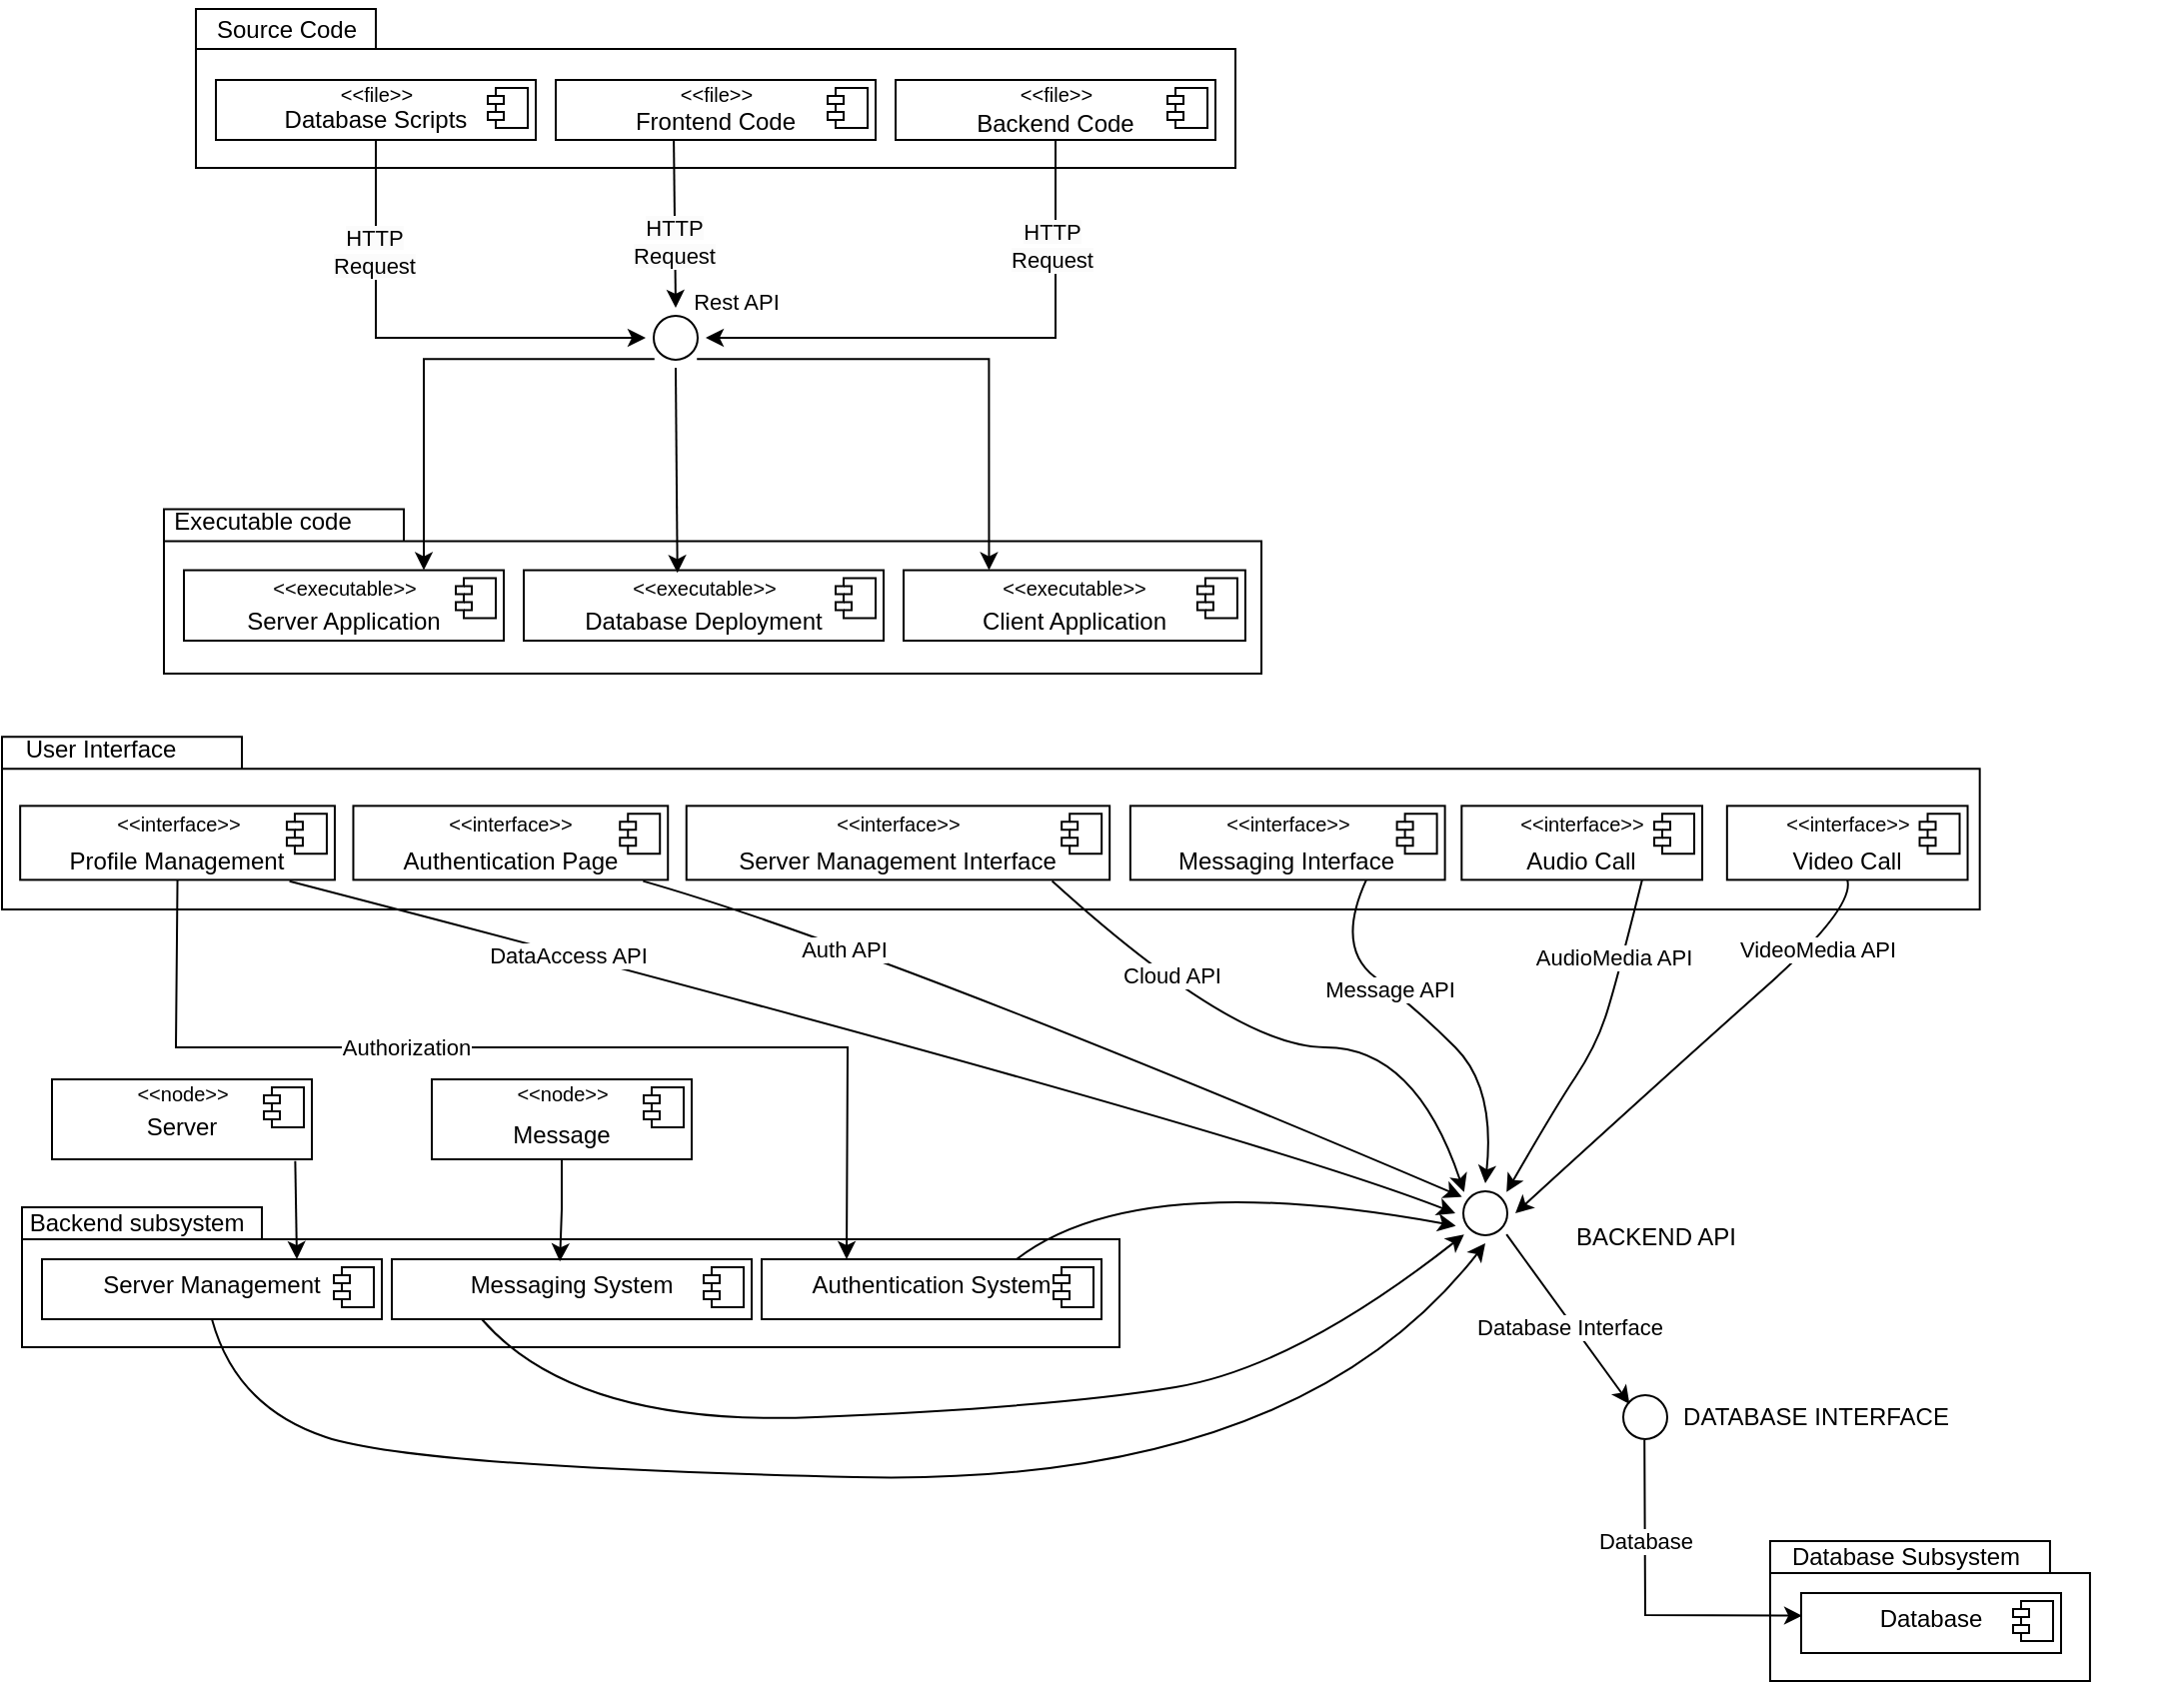 <mxfile version="24.2.3" type="github">
  <diagram name="Page-1" id="b5b7bab2-c9e2-2cf4-8b2a-24fd1a2a6d21">
    <mxGraphModel dx="1702" dy="435" grid="1" gridSize="10" guides="1" tooltips="1" connect="1" arrows="1" fold="1" page="1" pageScale="1" pageWidth="827" pageHeight="1169" background="none" math="0" shadow="0">
      <root>
        <mxCell id="0" />
        <mxCell id="1" parent="0" />
        <mxCell id="E3f_pJLwGpMYrvsGHU3P-51" value="" style="group" parent="1" vertex="1" connectable="0">
          <mxGeometry x="-519" y="340" width="570" height="87" as="geometry" />
        </mxCell>
        <mxCell id="E3f_pJLwGpMYrvsGHU3P-52" value="" style="group" parent="E3f_pJLwGpMYrvsGHU3P-51" vertex="1" connectable="0">
          <mxGeometry width="570" height="87" as="geometry" />
        </mxCell>
        <mxCell id="E3f_pJLwGpMYrvsGHU3P-53" value="" style="shape=folder;fontStyle=1;spacingTop=10;tabWidth=120;tabHeight=16;tabPosition=left;html=1;whiteSpace=wrap;" parent="E3f_pJLwGpMYrvsGHU3P-52" vertex="1">
          <mxGeometry y="4.703" width="549" height="82.297" as="geometry" />
        </mxCell>
        <mxCell id="E3f_pJLwGpMYrvsGHU3P-54" value="Executable code" style="text;html=1;align=center;verticalAlign=middle;resizable=0;points=[];autosize=1;strokeColor=none;fillColor=none;" parent="E3f_pJLwGpMYrvsGHU3P-52" vertex="1">
          <mxGeometry x="-6.41" y="-3.527" width="110" height="30" as="geometry" />
        </mxCell>
        <mxCell id="E3f_pJLwGpMYrvsGHU3P-55" value="&lt;p style=&quot;margin: 6px 0px 0px; text-align: center; line-height: 80%;&quot;&gt;&lt;span style=&quot;background-color: initial;&quot;&gt;&lt;br&gt;&lt;/span&gt;&lt;/p&gt;&lt;p style=&quot;margin: 6px 0px 0px; text-align: center; line-height: 80%;&quot;&gt;&lt;span style=&quot;background-color: initial;&quot;&gt;Client Application&lt;/span&gt;&lt;br&gt;&lt;/p&gt;" style="align=left;overflow=fill;html=1;dropTarget=0;whiteSpace=wrap;" parent="E3f_pJLwGpMYrvsGHU3P-52" vertex="1">
          <mxGeometry x="370.003" y="35.27" width="170.947" height="35.27" as="geometry" />
        </mxCell>
        <mxCell id="E3f_pJLwGpMYrvsGHU3P-56" value="" style="shape=component;jettyWidth=8;jettyHeight=4;" parent="E3f_pJLwGpMYrvsGHU3P-55" vertex="1">
          <mxGeometry x="1" width="20" height="20" relative="1" as="geometry">
            <mxPoint x="-24" y="4" as="offset" />
          </mxGeometry>
        </mxCell>
        <mxCell id="HuQ2fujqKxr2wXVlqi7t-19" value="&lt;font style=&quot;font-size: 10px;&quot;&gt;&amp;lt;&amp;lt;executable&amp;gt;&amp;gt;&lt;/font&gt;" style="text;html=1;align=center;verticalAlign=middle;resizable=0;points=[];autosize=1;strokeColor=none;fillColor=none;" vertex="1" parent="E3f_pJLwGpMYrvsGHU3P-52">
          <mxGeometry x="405.48" y="28.5" width="100" height="30" as="geometry" />
        </mxCell>
        <mxCell id="E3f_pJLwGpMYrvsGHU3P-57" value="&lt;p style=&quot;margin: 6px 0px 0px; text-align: center; line-height: 80%;&quot;&gt;&lt;span style=&quot;background-color: initial;&quot;&gt;&lt;br&gt;&lt;/span&gt;&lt;/p&gt;&lt;p style=&quot;margin: 6px 0px 0px; text-align: center; line-height: 80%;&quot;&gt;&lt;span style=&quot;background-color: initial;&quot;&gt;Server Application&lt;/span&gt;&lt;br&gt;&lt;/p&gt;" style="align=left;overflow=fill;html=1;dropTarget=0;whiteSpace=wrap;" parent="E3f_pJLwGpMYrvsGHU3P-51" vertex="1">
          <mxGeometry x="10" y="35.27" width="160" height="35.27" as="geometry" />
        </mxCell>
        <mxCell id="E3f_pJLwGpMYrvsGHU3P-58" value="" style="shape=component;jettyWidth=8;jettyHeight=4;" parent="E3f_pJLwGpMYrvsGHU3P-57" vertex="1">
          <mxGeometry x="1" width="20" height="20" relative="1" as="geometry">
            <mxPoint x="-24" y="4" as="offset" />
          </mxGeometry>
        </mxCell>
        <mxCell id="E3f_pJLwGpMYrvsGHU3P-59" value="&lt;p style=&quot;margin: 6px 0px 0px; text-align: center; line-height: 80%;&quot;&gt;&lt;span style=&quot;background-color: initial;&quot;&gt;&lt;br&gt;&lt;/span&gt;&lt;/p&gt;&lt;p style=&quot;margin: 6px 0px 0px; text-align: center; line-height: 80%;&quot;&gt;&lt;span style=&quot;background-color: initial;&quot;&gt;Database Deployment&lt;/span&gt;&lt;br&gt;&lt;/p&gt;" style="align=left;overflow=fill;html=1;dropTarget=0;whiteSpace=wrap;" parent="E3f_pJLwGpMYrvsGHU3P-51" vertex="1">
          <mxGeometry x="180" y="35.27" width="180" height="35.27" as="geometry" />
        </mxCell>
        <mxCell id="E3f_pJLwGpMYrvsGHU3P-60" value="" style="shape=component;jettyWidth=8;jettyHeight=4;" parent="E3f_pJLwGpMYrvsGHU3P-59" vertex="1">
          <mxGeometry x="1" width="20" height="20" relative="1" as="geometry">
            <mxPoint x="-24" y="4" as="offset" />
          </mxGeometry>
        </mxCell>
        <mxCell id="HuQ2fujqKxr2wXVlqi7t-14" value="&lt;font style=&quot;font-size: 10px;&quot;&gt;&amp;lt;&amp;lt;executable&amp;gt;&amp;gt;&lt;/font&gt;" style="text;html=1;align=center;verticalAlign=middle;resizable=0;points=[];autosize=1;strokeColor=none;fillColor=none;" vertex="1" parent="E3f_pJLwGpMYrvsGHU3P-51">
          <mxGeometry x="40.0" y="28.5" width="100" height="30" as="geometry" />
        </mxCell>
        <mxCell id="HuQ2fujqKxr2wXVlqi7t-18" value="&lt;font style=&quot;font-size: 10px;&quot;&gt;&amp;lt;&amp;lt;executable&amp;gt;&amp;gt;&lt;/font&gt;" style="text;html=1;align=center;verticalAlign=middle;resizable=0;points=[];autosize=1;strokeColor=none;fillColor=none;" vertex="1" parent="E3f_pJLwGpMYrvsGHU3P-51">
          <mxGeometry x="220.0" y="28.5" width="100" height="30" as="geometry" />
        </mxCell>
        <mxCell id="E3f_pJLwGpMYrvsGHU3P-64" value="" style="group" parent="1" vertex="1" connectable="0">
          <mxGeometry x="-600" y="460" width="1090" height="85" as="geometry" />
        </mxCell>
        <mxCell id="E3f_pJLwGpMYrvsGHU3P-120" value="" style="group" parent="E3f_pJLwGpMYrvsGHU3P-64" vertex="1" connectable="0">
          <mxGeometry x="-0.66" y="-10" width="1050.5" height="95" as="geometry" />
        </mxCell>
        <mxCell id="E3f_pJLwGpMYrvsGHU3P-65" value="" style="shape=folder;fontStyle=1;spacingTop=10;tabWidth=120;tabHeight=16;tabPosition=left;html=1;whiteSpace=wrap;" parent="E3f_pJLwGpMYrvsGHU3P-120" vertex="1">
          <mxGeometry x="0.66" y="8.636" width="989.339" height="86.364" as="geometry" />
        </mxCell>
        <mxCell id="E3f_pJLwGpMYrvsGHU3P-66" value="User Interface" style="text;html=1;align=center;verticalAlign=middle;resizable=0;points=[];autosize=1;strokeColor=none;fillColor=none;" parent="E3f_pJLwGpMYrvsGHU3P-120" vertex="1">
          <mxGeometry width="100" height="30" as="geometry" />
        </mxCell>
        <mxCell id="E3f_pJLwGpMYrvsGHU3P-103" value="&lt;p style=&quot;margin: 6px 0px 0px; text-align: center; line-height: 90%;&quot;&gt;&lt;span style=&quot;background-color: initial;&quot;&gt;&lt;br&gt;&lt;/span&gt;&lt;/p&gt;&lt;p style=&quot;margin: 6px 0px 0px; text-align: center; line-height: 90%;&quot;&gt;&lt;span style=&quot;background-color: initial;&quot;&gt;Video Call&lt;/span&gt;&lt;br&gt;&lt;/p&gt;" style="align=left;overflow=fill;html=1;dropTarget=0;whiteSpace=wrap;" parent="E3f_pJLwGpMYrvsGHU3P-120" vertex="1">
          <mxGeometry x="863.573" y="43.182" width="120.354" height="37.013" as="geometry" />
        </mxCell>
        <mxCell id="E3f_pJLwGpMYrvsGHU3P-104" value="" style="shape=component;jettyWidth=8;jettyHeight=4;" parent="E3f_pJLwGpMYrvsGHU3P-103" vertex="1">
          <mxGeometry x="1" width="20" height="20" relative="1" as="geometry">
            <mxPoint x="-24" y="4" as="offset" />
          </mxGeometry>
        </mxCell>
        <mxCell id="E3f_pJLwGpMYrvsGHU3P-105" value="&lt;p style=&quot;margin: 6px 0px 0px; text-align: center; line-height: 90%;&quot;&gt;&lt;span style=&quot;background-color: initial;&quot;&gt;&lt;br&gt;&lt;/span&gt;&lt;/p&gt;&lt;p style=&quot;margin: 6px 0px 0px; text-align: center; line-height: 90%;&quot;&gt;&lt;span style=&quot;background-color: initial;&quot;&gt;Audio Call&lt;/span&gt;&lt;br&gt;&lt;/p&gt;" style="align=left;overflow=fill;html=1;dropTarget=0;whiteSpace=wrap;" parent="E3f_pJLwGpMYrvsGHU3P-120" vertex="1">
          <mxGeometry x="730.818" y="43.182" width="120.354" height="37.013" as="geometry" />
        </mxCell>
        <mxCell id="E3f_pJLwGpMYrvsGHU3P-106" value="" style="shape=component;jettyWidth=8;jettyHeight=4;" parent="E3f_pJLwGpMYrvsGHU3P-105" vertex="1">
          <mxGeometry x="1" width="20" height="20" relative="1" as="geometry">
            <mxPoint x="-24" y="4" as="offset" />
          </mxGeometry>
        </mxCell>
        <mxCell id="E3f_pJLwGpMYrvsGHU3P-107" value="&lt;p style=&quot;margin: 6px 0px 0px; text-align: center; line-height: 90%;&quot;&gt;&lt;span style=&quot;background-color: initial;&quot;&gt;&lt;br&gt;&lt;/span&gt;&lt;/p&gt;&lt;p style=&quot;margin: 6px 0px 0px; text-align: center; line-height: 90%;&quot;&gt;&lt;span style=&quot;background-color: initial;&quot;&gt;Profile Management&lt;/span&gt;&lt;br&gt;&lt;/p&gt;" style="align=left;overflow=fill;html=1;dropTarget=0;whiteSpace=wrap;" parent="E3f_pJLwGpMYrvsGHU3P-120" vertex="1">
          <mxGeometry x="9.744" y="43.182" width="157.386" height="37.013" as="geometry" />
        </mxCell>
        <mxCell id="E3f_pJLwGpMYrvsGHU3P-108" value="" style="shape=component;jettyWidth=8;jettyHeight=4;" parent="E3f_pJLwGpMYrvsGHU3P-107" vertex="1">
          <mxGeometry x="1" width="20" height="20" relative="1" as="geometry">
            <mxPoint x="-24" y="4" as="offset" />
          </mxGeometry>
        </mxCell>
        <mxCell id="E3f_pJLwGpMYrvsGHU3P-109" value="&lt;p style=&quot;margin: 6px 0px 0px; text-align: center; line-height: 90%;&quot;&gt;&lt;span style=&quot;background-color: initial;&quot;&gt;&lt;br&gt;&lt;/span&gt;&lt;/p&gt;&lt;p style=&quot;margin: 6px 0px 0px; text-align: center; line-height: 90%;&quot;&gt;&lt;span style=&quot;background-color: initial;&quot;&gt;Authentication Page&lt;/span&gt;&lt;br&gt;&lt;/p&gt;" style="align=left;overflow=fill;html=1;dropTarget=0;whiteSpace=wrap;" parent="E3f_pJLwGpMYrvsGHU3P-120" vertex="1">
          <mxGeometry x="176.388" y="43.182" width="157.386" height="37.013" as="geometry" />
        </mxCell>
        <mxCell id="E3f_pJLwGpMYrvsGHU3P-110" value="" style="shape=component;jettyWidth=8;jettyHeight=4;" parent="E3f_pJLwGpMYrvsGHU3P-109" vertex="1">
          <mxGeometry x="1" width="20" height="20" relative="1" as="geometry">
            <mxPoint x="-24" y="4" as="offset" />
          </mxGeometry>
        </mxCell>
        <mxCell id="E3f_pJLwGpMYrvsGHU3P-111" value="&lt;p style=&quot;margin: 6px 0px 0px; text-align: center; line-height: 90%;&quot;&gt;&lt;span style=&quot;background-color: initial;&quot;&gt;&lt;br&gt;&lt;/span&gt;&lt;/p&gt;&lt;p style=&quot;margin: 6px 0px 0px; text-align: center; line-height: 90%;&quot;&gt;&lt;span style=&quot;background-color: initial;&quot;&gt;Server Management Interface&lt;/span&gt;&lt;br&gt;&lt;/p&gt;" style="align=left;overflow=fill;html=1;dropTarget=0;whiteSpace=wrap;" parent="E3f_pJLwGpMYrvsGHU3P-120" vertex="1">
          <mxGeometry x="343.037" y="43.182" width="211.705" height="37.013" as="geometry" />
        </mxCell>
        <mxCell id="E3f_pJLwGpMYrvsGHU3P-112" value="" style="shape=component;jettyWidth=8;jettyHeight=4;" parent="E3f_pJLwGpMYrvsGHU3P-111" vertex="1">
          <mxGeometry x="1" width="20" height="20" relative="1" as="geometry">
            <mxPoint x="-24" y="4" as="offset" />
          </mxGeometry>
        </mxCell>
        <mxCell id="E3f_pJLwGpMYrvsGHU3P-113" value="&lt;p style=&quot;margin: 6px 0px 0px; text-align: center; line-height: 90%;&quot;&gt;&lt;span style=&quot;background-color: initial;&quot;&gt;&lt;br&gt;&lt;/span&gt;&lt;/p&gt;&lt;p style=&quot;margin: 6px 0px 0px; text-align: center; line-height: 90%;&quot;&gt;&lt;span style=&quot;background-color: initial;&quot;&gt;Messaging Interface&lt;/span&gt;&lt;br&gt;&lt;/p&gt;" style="align=left;overflow=fill;html=1;dropTarget=0;whiteSpace=wrap;" parent="E3f_pJLwGpMYrvsGHU3P-120" vertex="1">
          <mxGeometry x="565.085" y="43.182" width="157.386" height="37.013" as="geometry" />
        </mxCell>
        <mxCell id="E3f_pJLwGpMYrvsGHU3P-114" value="" style="shape=component;jettyWidth=8;jettyHeight=4;" parent="E3f_pJLwGpMYrvsGHU3P-113" vertex="1">
          <mxGeometry x="1" width="20" height="20" relative="1" as="geometry">
            <mxPoint x="-24" y="4" as="offset" />
          </mxGeometry>
        </mxCell>
        <mxCell id="HuQ2fujqKxr2wXVlqi7t-5" value="&lt;font style=&quot;font-size: 10px;&quot;&gt;&amp;lt;&amp;lt;interface&amp;gt;&amp;gt;&lt;/font&gt;" style="text;html=1;align=center;verticalAlign=middle;resizable=0;points=[];autosize=1;strokeColor=none;fillColor=none;" vertex="1" parent="E3f_pJLwGpMYrvsGHU3P-120">
          <mxGeometry x="43.438" y="36.819" width="90" height="30" as="geometry" />
        </mxCell>
        <mxCell id="HuQ2fujqKxr2wXVlqi7t-20" value="&lt;font style=&quot;font-size: 10px;&quot;&gt;&amp;lt;&amp;lt;interface&amp;gt;&amp;gt;&lt;/font&gt;" style="text;html=1;align=center;verticalAlign=middle;resizable=0;points=[];autosize=1;strokeColor=none;fillColor=none;" vertex="1" parent="E3f_pJLwGpMYrvsGHU3P-120">
          <mxGeometry x="210.078" y="36.819" width="90" height="30" as="geometry" />
        </mxCell>
        <mxCell id="HuQ2fujqKxr2wXVlqi7t-21" value="&lt;font style=&quot;font-size: 10px;&quot;&gt;&amp;lt;&amp;lt;interface&amp;gt;&amp;gt;&lt;/font&gt;" style="text;html=1;align=center;verticalAlign=middle;resizable=0;points=[];autosize=1;strokeColor=none;fillColor=none;" vertex="1" parent="E3f_pJLwGpMYrvsGHU3P-120">
          <mxGeometry x="403.888" y="36.819" width="90" height="30" as="geometry" />
        </mxCell>
        <mxCell id="HuQ2fujqKxr2wXVlqi7t-22" value="&lt;font style=&quot;font-size: 10px;&quot;&gt;&amp;lt;&amp;lt;interface&amp;gt;&amp;gt;&lt;/font&gt;" style="text;html=1;align=center;verticalAlign=middle;resizable=0;points=[];autosize=1;strokeColor=none;fillColor=none;" vertex="1" parent="E3f_pJLwGpMYrvsGHU3P-120">
          <mxGeometry x="598.778" y="36.819" width="90" height="30" as="geometry" />
        </mxCell>
        <mxCell id="HuQ2fujqKxr2wXVlqi7t-23" value="&lt;font style=&quot;font-size: 10px;&quot;&gt;&amp;lt;&amp;lt;interface&amp;gt;&amp;gt;&lt;/font&gt;" style="text;html=1;align=center;verticalAlign=middle;resizable=0;points=[];autosize=1;strokeColor=none;fillColor=none;" vertex="1" parent="E3f_pJLwGpMYrvsGHU3P-120">
          <mxGeometry x="745.998" y="36.819" width="90" height="30" as="geometry" />
        </mxCell>
        <mxCell id="HuQ2fujqKxr2wXVlqi7t-24" value="&lt;font style=&quot;font-size: 10px;&quot;&gt;&amp;lt;&amp;lt;interface&amp;gt;&amp;gt;&lt;/font&gt;" style="text;html=1;align=center;verticalAlign=middle;resizable=0;points=[];autosize=1;strokeColor=none;fillColor=none;" vertex="1" parent="E3f_pJLwGpMYrvsGHU3P-120">
          <mxGeometry x="878.748" y="36.819" width="90" height="30" as="geometry" />
        </mxCell>
        <mxCell id="E3f_pJLwGpMYrvsGHU3P-101" value="" style="edgeStyle=orthogonalEdgeStyle;rounded=0;orthogonalLoop=1;jettySize=auto;html=1;" parent="1" edge="1">
          <mxGeometry relative="1" as="geometry">
            <mxPoint x="1326.346" y="435" as="targetPoint" />
          </mxGeometry>
        </mxCell>
        <mxCell id="E3f_pJLwGpMYrvsGHU3P-116" value="" style="group" parent="1" vertex="1" connectable="0">
          <mxGeometry x="281.996" y="854" width="162.474" height="77" as="geometry" />
        </mxCell>
        <mxCell id="E3f_pJLwGpMYrvsGHU3P-17" value="" style="shape=folder;fontStyle=1;spacingTop=10;tabWidth=140;tabHeight=16;tabPosition=left;html=1;whiteSpace=wrap;" parent="E3f_pJLwGpMYrvsGHU3P-116" vertex="1">
          <mxGeometry x="2.474" y="7" width="160" height="70" as="geometry" />
        </mxCell>
        <mxCell id="E3f_pJLwGpMYrvsGHU3P-18" value="Database Subsystem" style="text;html=1;align=center;verticalAlign=middle;resizable=0;points=[];autosize=1;strokeColor=none;fillColor=none;" parent="E3f_pJLwGpMYrvsGHU3P-116" vertex="1">
          <mxGeometry width="140" height="30" as="geometry" />
        </mxCell>
        <mxCell id="E3f_pJLwGpMYrvsGHU3P-61" value="&lt;p style=&quot;margin:0px;margin-top:6px;text-align:center;&quot;&gt;&lt;span style=&quot;background-color: initial;&quot;&gt;Database&lt;/span&gt;&lt;br&gt;&lt;/p&gt;" style="align=left;overflow=fill;html=1;dropTarget=0;whiteSpace=wrap;" parent="E3f_pJLwGpMYrvsGHU3P-116" vertex="1">
          <mxGeometry x="18.004" y="33" width="130" height="30" as="geometry" />
        </mxCell>
        <mxCell id="E3f_pJLwGpMYrvsGHU3P-62" value="" style="shape=component;jettyWidth=8;jettyHeight=4;" parent="E3f_pJLwGpMYrvsGHU3P-61" vertex="1">
          <mxGeometry x="1" width="20" height="20" relative="1" as="geometry">
            <mxPoint x="-24" y="4" as="offset" />
          </mxGeometry>
        </mxCell>
        <mxCell id="E3f_pJLwGpMYrvsGHU3P-119" value="" style="group" parent="1" vertex="1" connectable="0">
          <mxGeometry x="-503" y="100" width="520" height="74" as="geometry" />
        </mxCell>
        <mxCell id="E3f_pJLwGpMYrvsGHU3P-15" value="" style="group" parent="E3f_pJLwGpMYrvsGHU3P-119" vertex="1" connectable="0">
          <mxGeometry y="-10" width="520" height="84" as="geometry" />
        </mxCell>
        <mxCell id="E3f_pJLwGpMYrvsGHU3P-3" value="" style="shape=folder;fontStyle=1;spacingTop=10;tabWidth=90;tabHeight=20;tabPosition=left;html=1;whiteSpace=wrap;" parent="E3f_pJLwGpMYrvsGHU3P-15" vertex="1">
          <mxGeometry y="4.541" width="520" height="79.459" as="geometry" />
        </mxCell>
        <mxCell id="E3f_pJLwGpMYrvsGHU3P-14" value="Source Code" style="text;html=1;align=center;verticalAlign=middle;resizable=0;points=[];autosize=1;strokeColor=none;fillColor=none;" parent="E3f_pJLwGpMYrvsGHU3P-15" vertex="1">
          <mxGeometry width="90" height="30" as="geometry" />
        </mxCell>
        <mxCell id="E3f_pJLwGpMYrvsGHU3P-4" value="&lt;p style=&quot;margin: 6px 0px 0px; text-align: center; line-height: 20%;&quot;&gt;&lt;span style=&quot;background-color: initial;&quot;&gt;&lt;br&gt;&lt;/span&gt;&lt;/p&gt;&lt;p style=&quot;margin: 6px 0px 0px; text-align: center; line-height: 100%;&quot;&gt;&lt;span style=&quot;background-color: initial;&quot;&gt;Database Scripts&lt;/span&gt;&lt;br&gt;&lt;/p&gt;" style="align=left;overflow=fill;html=1;dropTarget=0;whiteSpace=wrap;" parent="E3f_pJLwGpMYrvsGHU3P-119" vertex="1">
          <mxGeometry x="10" y="30" width="160" height="30" as="geometry" />
        </mxCell>
        <mxCell id="E3f_pJLwGpMYrvsGHU3P-5" value="" style="shape=component;jettyWidth=8;jettyHeight=4;" parent="E3f_pJLwGpMYrvsGHU3P-4" vertex="1">
          <mxGeometry x="1" width="20" height="20" relative="1" as="geometry">
            <mxPoint x="-24" y="4" as="offset" />
          </mxGeometry>
        </mxCell>
        <mxCell id="E3f_pJLwGpMYrvsGHU3P-10" value="&lt;p style=&quot;margin: 6px 0px 0px; text-align: center; line-height: 250%;&quot;&gt;&lt;span style=&quot;background-color: initial;&quot;&gt;Frontend Code&lt;/span&gt;&lt;br&gt;&lt;/p&gt;" style="align=left;overflow=fill;html=1;dropTarget=0;whiteSpace=wrap;" parent="E3f_pJLwGpMYrvsGHU3P-119" vertex="1">
          <mxGeometry x="180" y="30" width="160" height="30" as="geometry" />
        </mxCell>
        <mxCell id="E3f_pJLwGpMYrvsGHU3P-11" value="" style="shape=component;jettyWidth=8;jettyHeight=4;" parent="E3f_pJLwGpMYrvsGHU3P-10" vertex="1">
          <mxGeometry x="1" width="20" height="20" relative="1" as="geometry">
            <mxPoint x="-24" y="4" as="offset" />
          </mxGeometry>
        </mxCell>
        <mxCell id="E3f_pJLwGpMYrvsGHU3P-12" value="&lt;p style=&quot;margin: 6px 0px 0px; text-align: center; line-height: 60%;&quot;&gt;&lt;span style=&quot;background-color: initial;&quot;&gt;&lt;br&gt;&lt;/span&gt;&lt;/p&gt;&lt;p style=&quot;margin: 6px 0px 0px; text-align: center; line-height: 60%;&quot;&gt;&lt;span style=&quot;background-color: initial;&quot;&gt;Backend Code&lt;/span&gt;&lt;br&gt;&lt;/p&gt;" style="align=left;overflow=fill;html=1;dropTarget=0;whiteSpace=wrap;" parent="E3f_pJLwGpMYrvsGHU3P-119" vertex="1">
          <mxGeometry x="350" y="30" width="160" height="30" as="geometry" />
        </mxCell>
        <mxCell id="E3f_pJLwGpMYrvsGHU3P-13" value="" style="shape=component;jettyWidth=8;jettyHeight=4;" parent="E3f_pJLwGpMYrvsGHU3P-12" vertex="1">
          <mxGeometry x="1" width="20" height="20" relative="1" as="geometry">
            <mxPoint x="-24" y="4" as="offset" />
          </mxGeometry>
        </mxCell>
        <mxCell id="HuQ2fujqKxr2wXVlqi7t-3" value="&lt;font style=&quot;font-size: 10px;&quot;&gt;&amp;lt;&amp;lt;file&amp;gt;&amp;gt;&lt;/font&gt;" style="text;html=1;align=center;verticalAlign=middle;resizable=0;points=[];autosize=1;strokeColor=none;fillColor=none;" vertex="1" parent="E3f_pJLwGpMYrvsGHU3P-119">
          <mxGeometry x="60" y="22" width="60" height="30" as="geometry" />
        </mxCell>
        <mxCell id="HuQ2fujqKxr2wXVlqi7t-12" value="&lt;font style=&quot;font-size: 10px;&quot;&gt;&amp;lt;&amp;lt;file&amp;gt;&amp;gt;&lt;/font&gt;" style="text;html=1;align=center;verticalAlign=middle;resizable=0;points=[];autosize=1;strokeColor=none;fillColor=none;" vertex="1" parent="E3f_pJLwGpMYrvsGHU3P-119">
          <mxGeometry x="230" y="22" width="60" height="30" as="geometry" />
        </mxCell>
        <mxCell id="HuQ2fujqKxr2wXVlqi7t-13" value="&lt;font style=&quot;font-size: 10px;&quot;&gt;&amp;lt;&amp;lt;file&amp;gt;&amp;gt;&lt;/font&gt;" style="text;html=1;align=center;verticalAlign=middle;resizable=0;points=[];autosize=1;strokeColor=none;fillColor=none;" vertex="1" parent="E3f_pJLwGpMYrvsGHU3P-119">
          <mxGeometry x="400" y="22" width="60" height="30" as="geometry" />
        </mxCell>
        <mxCell id="E3f_pJLwGpMYrvsGHU3P-126" value="" style="group" parent="1" vertex="1" connectable="0">
          <mxGeometry x="-590" y="630" width="570" height="134" as="geometry" />
        </mxCell>
        <mxCell id="E3f_pJLwGpMYrvsGHU3P-31" value="" style="group" parent="E3f_pJLwGpMYrvsGHU3P-126" vertex="1" connectable="0">
          <mxGeometry y="60" width="570" height="74" as="geometry" />
        </mxCell>
        <mxCell id="E3f_pJLwGpMYrvsGHU3P-32" value="" style="group" parent="E3f_pJLwGpMYrvsGHU3P-31" vertex="1" connectable="0">
          <mxGeometry width="570" height="74" as="geometry" />
        </mxCell>
        <mxCell id="E3f_pJLwGpMYrvsGHU3P-33" value="" style="shape=folder;fontStyle=1;spacingTop=10;tabWidth=120;tabHeight=16;tabPosition=left;html=1;whiteSpace=wrap;" parent="E3f_pJLwGpMYrvsGHU3P-32" vertex="1">
          <mxGeometry y="4" width="549" height="70" as="geometry" />
        </mxCell>
        <mxCell id="E3f_pJLwGpMYrvsGHU3P-34" value="Backend subsystem" style="text;html=1;align=center;verticalAlign=middle;resizable=0;points=[];autosize=1;strokeColor=none;fillColor=none;" parent="E3f_pJLwGpMYrvsGHU3P-32" vertex="1">
          <mxGeometry x="-8.41" y="-3" width="130" height="30" as="geometry" />
        </mxCell>
        <mxCell id="E3f_pJLwGpMYrvsGHU3P-35" value="&lt;p style=&quot;margin:0px;margin-top:6px;text-align:center;&quot;&gt;&lt;span style=&quot;background-color: initial;&quot;&gt;Authentication System&lt;/span&gt;&lt;br&gt;&lt;/p&gt;" style="align=left;overflow=fill;html=1;dropTarget=0;whiteSpace=wrap;" parent="E3f_pJLwGpMYrvsGHU3P-32" vertex="1">
          <mxGeometry x="370" y="30" width="170" height="30" as="geometry" />
        </mxCell>
        <mxCell id="E3f_pJLwGpMYrvsGHU3P-36" value="" style="shape=component;jettyWidth=8;jettyHeight=4;" parent="E3f_pJLwGpMYrvsGHU3P-35" vertex="1">
          <mxGeometry x="1" width="20" height="20" relative="1" as="geometry">
            <mxPoint x="-24" y="4" as="offset" />
          </mxGeometry>
        </mxCell>
        <mxCell id="E3f_pJLwGpMYrvsGHU3P-37" value="&lt;p style=&quot;margin:0px;margin-top:6px;text-align:center;&quot;&gt;&lt;span style=&quot;background-color: initial;&quot;&gt;Server Management&lt;/span&gt;&lt;br&gt;&lt;/p&gt;" style="align=left;overflow=fill;html=1;dropTarget=0;whiteSpace=wrap;" parent="E3f_pJLwGpMYrvsGHU3P-31" vertex="1">
          <mxGeometry x="10" y="30" width="170" height="30" as="geometry" />
        </mxCell>
        <mxCell id="E3f_pJLwGpMYrvsGHU3P-38" value="" style="shape=component;jettyWidth=8;jettyHeight=4;" parent="E3f_pJLwGpMYrvsGHU3P-37" vertex="1">
          <mxGeometry x="1" width="20" height="20" relative="1" as="geometry">
            <mxPoint x="-24" y="4" as="offset" />
          </mxGeometry>
        </mxCell>
        <mxCell id="E3f_pJLwGpMYrvsGHU3P-39" value="&lt;p style=&quot;margin:0px;margin-top:6px;text-align:center;&quot;&gt;&lt;span style=&quot;background-color: initial;&quot;&gt;Messaging System&lt;/span&gt;&lt;br&gt;&lt;/p&gt;" style="align=left;overflow=fill;html=1;dropTarget=0;whiteSpace=wrap;" parent="E3f_pJLwGpMYrvsGHU3P-31" vertex="1">
          <mxGeometry x="185" y="30" width="180" height="30" as="geometry" />
        </mxCell>
        <mxCell id="E3f_pJLwGpMYrvsGHU3P-40" value="" style="shape=component;jettyWidth=8;jettyHeight=4;" parent="E3f_pJLwGpMYrvsGHU3P-39" vertex="1">
          <mxGeometry x="1" width="20" height="20" relative="1" as="geometry">
            <mxPoint x="-24" y="4" as="offset" />
          </mxGeometry>
        </mxCell>
        <mxCell id="E3f_pJLwGpMYrvsGHU3P-45" value="&lt;p style=&quot;margin: 6px 0px 0px; text-align: center; line-height: 70%;&quot;&gt;&lt;span style=&quot;background-color: initial;&quot;&gt;&lt;br&gt;&lt;/span&gt;&lt;/p&gt;&lt;p style=&quot;margin: 6px 0px 0px; text-align: center; line-height: 70%;&quot;&gt;&lt;span style=&quot;background-color: initial;&quot;&gt;Server&lt;/span&gt;&lt;br&gt;&lt;/p&gt;" style="align=left;overflow=fill;html=1;dropTarget=0;whiteSpace=wrap;" parent="E3f_pJLwGpMYrvsGHU3P-126" vertex="1">
          <mxGeometry x="15" width="130" height="40" as="geometry" />
        </mxCell>
        <mxCell id="E3f_pJLwGpMYrvsGHU3P-46" value="" style="shape=component;jettyWidth=8;jettyHeight=4;" parent="E3f_pJLwGpMYrvsGHU3P-45" vertex="1">
          <mxGeometry x="1" width="20" height="20" relative="1" as="geometry">
            <mxPoint x="-24" y="4" as="offset" />
          </mxGeometry>
        </mxCell>
        <mxCell id="E3f_pJLwGpMYrvsGHU3P-47" value="&lt;p style=&quot;margin: 6px 0px 0px; text-align: center; line-height: 90%;&quot;&gt;&lt;span style=&quot;background-color: initial;&quot;&gt;&lt;br&gt;&lt;/span&gt;&lt;/p&gt;&lt;p style=&quot;margin: 6px 0px 0px; text-align: center; line-height: 90%;&quot;&gt;&lt;span style=&quot;background-color: initial;&quot;&gt;Message&lt;/span&gt;&lt;br&gt;&lt;/p&gt;" style="align=left;overflow=fill;html=1;dropTarget=0;whiteSpace=wrap;" parent="E3f_pJLwGpMYrvsGHU3P-126" vertex="1">
          <mxGeometry x="205" width="130" height="40" as="geometry" />
        </mxCell>
        <mxCell id="E3f_pJLwGpMYrvsGHU3P-48" value="" style="shape=component;jettyWidth=8;jettyHeight=4;" parent="E3f_pJLwGpMYrvsGHU3P-47" vertex="1">
          <mxGeometry x="1" width="20" height="20" relative="1" as="geometry">
            <mxPoint x="-24" y="4" as="offset" />
          </mxGeometry>
        </mxCell>
        <mxCell id="E3f_pJLwGpMYrvsGHU3P-124" style="edgeStyle=orthogonalEdgeStyle;rounded=0;orthogonalLoop=1;jettySize=auto;html=1;exitX=0.5;exitY=1;exitDx=0;exitDy=0;entryX=0.467;entryY=0.037;entryDx=0;entryDy=0;entryPerimeter=0;" parent="E3f_pJLwGpMYrvsGHU3P-126" source="E3f_pJLwGpMYrvsGHU3P-47" target="E3f_pJLwGpMYrvsGHU3P-39" edge="1">
          <mxGeometry relative="1" as="geometry" />
        </mxCell>
        <mxCell id="E3f_pJLwGpMYrvsGHU3P-125" value="" style="endArrow=classic;html=1;rounded=0;exitX=0.936;exitY=1.022;exitDx=0;exitDy=0;exitPerimeter=0;entryX=0.75;entryY=0;entryDx=0;entryDy=0;" parent="E3f_pJLwGpMYrvsGHU3P-126" source="E3f_pJLwGpMYrvsGHU3P-45" target="E3f_pJLwGpMYrvsGHU3P-37" edge="1">
          <mxGeometry width="50" height="50" relative="1" as="geometry">
            <mxPoint x="190" y="79" as="sourcePoint" />
            <mxPoint x="240" y="29" as="targetPoint" />
          </mxGeometry>
        </mxCell>
        <mxCell id="HuQ2fujqKxr2wXVlqi7t-6" value="&lt;font style=&quot;font-size: 10px;&quot;&gt;&amp;lt;&amp;lt;node&amp;gt;&amp;gt;&lt;/font&gt;" style="text;html=1;align=center;verticalAlign=middle;resizable=0;points=[];autosize=1;strokeColor=none;fillColor=none;" vertex="1" parent="E3f_pJLwGpMYrvsGHU3P-126">
          <mxGeometry x="45" y="-8" width="70" height="30" as="geometry" />
        </mxCell>
        <mxCell id="HuQ2fujqKxr2wXVlqi7t-8" value="&lt;font style=&quot;font-size: 10px;&quot;&gt;&amp;lt;&amp;lt;node&amp;gt;&amp;gt;&lt;/font&gt;" style="text;html=1;align=center;verticalAlign=middle;resizable=0;points=[];autosize=1;strokeColor=none;fillColor=none;" vertex="1" parent="E3f_pJLwGpMYrvsGHU3P-126">
          <mxGeometry x="235" y="-8" width="70" height="30" as="geometry" />
        </mxCell>
        <mxCell id="E3f_pJLwGpMYrvsGHU3P-128" value="" style="endArrow=classic;html=1;rounded=0;exitX=0.5;exitY=1;exitDx=0;exitDy=0;entryX=0.25;entryY=0;entryDx=0;entryDy=0;" parent="1" source="E3f_pJLwGpMYrvsGHU3P-107" target="E3f_pJLwGpMYrvsGHU3P-35" edge="1">
          <mxGeometry width="50" height="50" relative="1" as="geometry">
            <mxPoint x="-300" y="730" as="sourcePoint" />
            <mxPoint x="-250" y="680" as="targetPoint" />
            <Array as="points">
              <mxPoint x="-513" y="614" />
              <mxPoint x="-313" y="614" />
              <mxPoint x="-177" y="614" />
            </Array>
          </mxGeometry>
        </mxCell>
        <mxCell id="5JTcb1zBLSCCbndkbw-K-1" value="Authorization" style="edgeLabel;html=1;align=center;verticalAlign=middle;resizable=0;points=[];" parent="E3f_pJLwGpMYrvsGHU3P-128" vertex="1" connectable="0">
          <mxGeometry x="-0.245" relative="1" as="geometry">
            <mxPoint as="offset" />
          </mxGeometry>
        </mxCell>
        <mxCell id="E3f_pJLwGpMYrvsGHU3P-134" style="edgeStyle=orthogonalEdgeStyle;rounded=0;orthogonalLoop=1;jettySize=auto;html=1;exitX=0;exitY=1;exitDx=0;exitDy=0;entryX=0.75;entryY=0;entryDx=0;entryDy=0;" parent="1" source="E3f_pJLwGpMYrvsGHU3P-131" target="E3f_pJLwGpMYrvsGHU3P-57" edge="1">
          <mxGeometry relative="1" as="geometry" />
        </mxCell>
        <mxCell id="E3f_pJLwGpMYrvsGHU3P-136" style="edgeStyle=orthogonalEdgeStyle;rounded=0;orthogonalLoop=1;jettySize=auto;html=1;exitX=1;exitY=1;exitDx=0;exitDy=0;entryX=0.25;entryY=0;entryDx=0;entryDy=0;" parent="1" source="E3f_pJLwGpMYrvsGHU3P-131" target="E3f_pJLwGpMYrvsGHU3P-55" edge="1">
          <mxGeometry relative="1" as="geometry" />
        </mxCell>
        <mxCell id="E3f_pJLwGpMYrvsGHU3P-131" value="" style="ellipse;html=1;shape=startState;fillColor=none;strokeColor=#000000;" parent="1" vertex="1">
          <mxGeometry x="-278" y="244" width="30" height="30" as="geometry" />
        </mxCell>
        <mxCell id="E3f_pJLwGpMYrvsGHU3P-138" style="edgeStyle=orthogonalEdgeStyle;rounded=0;orthogonalLoop=1;jettySize=auto;html=1;exitX=0.5;exitY=1;exitDx=0;exitDy=0;entryX=0;entryY=0.5;entryDx=0;entryDy=0;" parent="1" source="E3f_pJLwGpMYrvsGHU3P-4" target="E3f_pJLwGpMYrvsGHU3P-131" edge="1">
          <mxGeometry relative="1" as="geometry" />
        </mxCell>
        <mxCell id="E3f_pJLwGpMYrvsGHU3P-180" value="&lt;span style=&quot;text-wrap: wrap; background-color: rgb(251, 251, 251);&quot;&gt;HTTP Request&lt;/span&gt;" style="edgeLabel;html=1;align=center;verticalAlign=middle;resizable=0;points=[];" parent="E3f_pJLwGpMYrvsGHU3P-138" vertex="1" connectable="0">
          <mxGeometry x="-0.524" y="-1" relative="1" as="geometry">
            <mxPoint as="offset" />
          </mxGeometry>
        </mxCell>
        <mxCell id="E3f_pJLwGpMYrvsGHU3P-145" value="" style="endArrow=classic;html=1;rounded=0;exitX=0.369;exitY=0.998;exitDx=0;exitDy=0;exitPerimeter=0;entryX=0.5;entryY=0;entryDx=0;entryDy=0;" parent="1" source="E3f_pJLwGpMYrvsGHU3P-10" target="E3f_pJLwGpMYrvsGHU3P-131" edge="1">
          <mxGeometry width="50" height="50" relative="1" as="geometry">
            <mxPoint x="-223" y="244" as="sourcePoint" />
            <mxPoint x="-173" y="194" as="targetPoint" />
          </mxGeometry>
        </mxCell>
        <mxCell id="E3f_pJLwGpMYrvsGHU3P-181" value="&lt;span style=&quot;text-wrap: wrap; background-color: rgb(251, 251, 251);&quot;&gt;HTTP Request&lt;/span&gt;" style="edgeLabel;html=1;align=center;verticalAlign=middle;resizable=0;points=[];" parent="E3f_pJLwGpMYrvsGHU3P-145" vertex="1" connectable="0">
          <mxGeometry x="0.212" y="-1" relative="1" as="geometry">
            <mxPoint as="offset" />
          </mxGeometry>
        </mxCell>
        <mxCell id="E3f_pJLwGpMYrvsGHU3P-146" style="edgeStyle=orthogonalEdgeStyle;rounded=0;orthogonalLoop=1;jettySize=auto;html=1;exitX=0.5;exitY=1;exitDx=0;exitDy=0;entryX=1;entryY=0.5;entryDx=0;entryDy=0;" parent="1" source="E3f_pJLwGpMYrvsGHU3P-12" target="E3f_pJLwGpMYrvsGHU3P-131" edge="1">
          <mxGeometry relative="1" as="geometry" />
        </mxCell>
        <mxCell id="E3f_pJLwGpMYrvsGHU3P-182" value="&lt;span style=&quot;text-wrap: wrap; background-color: rgb(251, 251, 251);&quot;&gt;HTTP Request&lt;/span&gt;" style="edgeLabel;html=1;align=center;verticalAlign=middle;resizable=0;points=[];" parent="E3f_pJLwGpMYrvsGHU3P-146" vertex="1" connectable="0">
          <mxGeometry x="-0.614" y="-2" relative="1" as="geometry">
            <mxPoint as="offset" />
          </mxGeometry>
        </mxCell>
        <mxCell id="E3f_pJLwGpMYrvsGHU3P-152" value="" style="endArrow=classic;html=1;rounded=0;exitX=0.5;exitY=1;exitDx=0;exitDy=0;entryX=0.427;entryY=0.04;entryDx=0;entryDy=0;entryPerimeter=0;" parent="1" source="E3f_pJLwGpMYrvsGHU3P-131" target="E3f_pJLwGpMYrvsGHU3P-59" edge="1">
          <mxGeometry relative="1" as="geometry">
            <mxPoint x="-357.62" y="304" as="sourcePoint" />
            <mxPoint x="-257.62" y="304" as="targetPoint" />
          </mxGeometry>
        </mxCell>
        <mxCell id="E3f_pJLwGpMYrvsGHU3P-153" value="Rest API" style="edgeLabel;resizable=0;html=1;;align=center;verticalAlign=middle;" parent="E3f_pJLwGpMYrvsGHU3P-152" connectable="0" vertex="1">
          <mxGeometry relative="1" as="geometry">
            <mxPoint x="29" y="-85" as="offset" />
          </mxGeometry>
        </mxCell>
        <mxCell id="E3f_pJLwGpMYrvsGHU3P-154" value="" style="ellipse;html=1;shape=startState;fillColor=none;strokeColor=#000000;" parent="1" vertex="1">
          <mxGeometry x="127" y="682" width="30" height="30" as="geometry" />
        </mxCell>
        <mxCell id="E3f_pJLwGpMYrvsGHU3P-157" value="" style="curved=1;endArrow=classic;html=1;rounded=0;exitX=0.5;exitY=1;exitDx=0;exitDy=0;entryX=1;entryY=0.5;entryDx=0;entryDy=0;" parent="1" source="E3f_pJLwGpMYrvsGHU3P-103" target="E3f_pJLwGpMYrvsGHU3P-154" edge="1">
          <mxGeometry width="50" height="50" relative="1" as="geometry">
            <mxPoint x="7" y="664" as="sourcePoint" />
            <mxPoint x="187" y="694" as="targetPoint" />
            <Array as="points">
              <mxPoint x="327" y="544" />
              <mxPoint x="237" y="624" />
            </Array>
          </mxGeometry>
        </mxCell>
        <mxCell id="E3f_pJLwGpMYrvsGHU3P-171" value="VideoMedia API" style="edgeLabel;html=1;align=center;verticalAlign=middle;resizable=0;points=[];" parent="E3f_pJLwGpMYrvsGHU3P-157" vertex="1" connectable="0">
          <mxGeometry x="-0.649" y="3" relative="1" as="geometry">
            <mxPoint as="offset" />
          </mxGeometry>
        </mxCell>
        <mxCell id="E3f_pJLwGpMYrvsGHU3P-158" value="" style="curved=1;endArrow=classic;html=1;rounded=0;entryX=1;entryY=0;entryDx=0;entryDy=0;exitX=0.75;exitY=1;exitDx=0;exitDy=0;" parent="1" source="E3f_pJLwGpMYrvsGHU3P-105" target="E3f_pJLwGpMYrvsGHU3P-154" edge="1">
          <mxGeometry width="50" height="50" relative="1" as="geometry">
            <mxPoint x="-103" y="714" as="sourcePoint" />
            <mxPoint x="-53" y="664" as="targetPoint" />
            <Array as="points">
              <mxPoint x="207" y="584" />
              <mxPoint x="197" y="614" />
              <mxPoint x="177" y="644" />
            </Array>
          </mxGeometry>
        </mxCell>
        <mxCell id="E3f_pJLwGpMYrvsGHU3P-170" value="AudioMedia API" style="edgeLabel;html=1;align=center;verticalAlign=middle;resizable=0;points=[];" parent="E3f_pJLwGpMYrvsGHU3P-158" vertex="1" connectable="0">
          <mxGeometry x="-0.525" y="-5" relative="1" as="geometry">
            <mxPoint as="offset" />
          </mxGeometry>
        </mxCell>
        <mxCell id="E3f_pJLwGpMYrvsGHU3P-159" value="" style="curved=1;endArrow=classic;html=1;rounded=0;exitX=0.75;exitY=1;exitDx=0;exitDy=0;entryX=0.5;entryY=0;entryDx=0;entryDy=0;" parent="1" source="E3f_pJLwGpMYrvsGHU3P-113" target="E3f_pJLwGpMYrvsGHU3P-154" edge="1">
          <mxGeometry width="50" height="50" relative="1" as="geometry">
            <mxPoint x="-103" y="714" as="sourcePoint" />
            <mxPoint x="-193" y="824" as="targetPoint" />
            <Array as="points">
              <mxPoint x="67" y="564" />
              <mxPoint x="107" y="594" />
              <mxPoint x="147" y="634" />
            </Array>
          </mxGeometry>
        </mxCell>
        <mxCell id="E3f_pJLwGpMYrvsGHU3P-169" value="Message API" style="edgeLabel;html=1;align=center;verticalAlign=middle;resizable=0;points=[];" parent="E3f_pJLwGpMYrvsGHU3P-159" vertex="1" connectable="0">
          <mxGeometry x="-0.261" relative="1" as="geometry">
            <mxPoint as="offset" />
          </mxGeometry>
        </mxCell>
        <mxCell id="E3f_pJLwGpMYrvsGHU3P-160" value="" style="curved=1;endArrow=classic;html=1;rounded=0;entryX=0;entryY=0;entryDx=0;entryDy=0;exitX=0.864;exitY=1.015;exitDx=0;exitDy=0;exitPerimeter=0;" parent="1" source="E3f_pJLwGpMYrvsGHU3P-111" target="E3f_pJLwGpMYrvsGHU3P-154" edge="1">
          <mxGeometry width="50" height="50" relative="1" as="geometry">
            <mxPoint x="-143" y="674" as="sourcePoint" />
            <mxPoint x="-93" y="624" as="targetPoint" />
            <Array as="points">
              <mxPoint x="17" y="614" />
              <mxPoint x="107" y="614" />
            </Array>
          </mxGeometry>
        </mxCell>
        <mxCell id="E3f_pJLwGpMYrvsGHU3P-168" value="Cloud API" style="edgeLabel;html=1;align=center;verticalAlign=middle;resizable=0;points=[];" parent="E3f_pJLwGpMYrvsGHU3P-160" vertex="1" connectable="0">
          <mxGeometry x="-0.477" y="4" relative="1" as="geometry">
            <mxPoint y="-1" as="offset" />
          </mxGeometry>
        </mxCell>
        <mxCell id="E3f_pJLwGpMYrvsGHU3P-161" value="" style="curved=1;endArrow=classic;html=1;rounded=0;exitX=0.921;exitY=1.017;exitDx=0;exitDy=0;exitPerimeter=0;entryX=0.11;entryY=0.226;entryDx=0;entryDy=0;entryPerimeter=0;" parent="1" source="E3f_pJLwGpMYrvsGHU3P-109" target="E3f_pJLwGpMYrvsGHU3P-154" edge="1">
          <mxGeometry width="50" height="50" relative="1" as="geometry">
            <mxPoint x="-103" y="664" as="sourcePoint" />
            <mxPoint x="127" y="684" as="targetPoint" />
            <Array as="points">
              <mxPoint x="-163" y="564" />
            </Array>
          </mxGeometry>
        </mxCell>
        <mxCell id="E3f_pJLwGpMYrvsGHU3P-167" value="Auth API" style="edgeLabel;html=1;align=center;verticalAlign=middle;resizable=0;points=[];" parent="E3f_pJLwGpMYrvsGHU3P-161" vertex="1" connectable="0">
          <mxGeometry x="-0.522" y="-5" relative="1" as="geometry">
            <mxPoint as="offset" />
          </mxGeometry>
        </mxCell>
        <mxCell id="E3f_pJLwGpMYrvsGHU3P-163" value="" style="curved=1;endArrow=classic;html=1;rounded=0;exitX=0.5;exitY=1;exitDx=0;exitDy=0;entryX=0.5;entryY=1;entryDx=0;entryDy=0;" parent="1" source="E3f_pJLwGpMYrvsGHU3P-37" target="E3f_pJLwGpMYrvsGHU3P-154" edge="1">
          <mxGeometry width="50" height="50" relative="1" as="geometry">
            <mxPoint x="-193" y="864" as="sourcePoint" />
            <mxPoint x="137" y="714" as="targetPoint" />
            <Array as="points">
              <mxPoint x="-483" y="794" />
              <mxPoint x="-393" y="824" />
              <mxPoint x="47" y="834" />
            </Array>
          </mxGeometry>
        </mxCell>
        <mxCell id="E3f_pJLwGpMYrvsGHU3P-164" value="" style="curved=1;endArrow=classic;html=1;rounded=0;exitX=0.25;exitY=1;exitDx=0;exitDy=0;entryX=0;entryY=1;entryDx=0;entryDy=0;" parent="1" source="E3f_pJLwGpMYrvsGHU3P-39" target="E3f_pJLwGpMYrvsGHU3P-154" edge="1">
          <mxGeometry width="50" height="50" relative="1" as="geometry">
            <mxPoint x="-253" y="814" as="sourcePoint" />
            <mxPoint x="127" y="714" as="targetPoint" />
            <Array as="points">
              <mxPoint x="-313" y="804" />
              <mxPoint x="-73" y="794" />
              <mxPoint x="47" y="774" />
            </Array>
          </mxGeometry>
        </mxCell>
        <mxCell id="E3f_pJLwGpMYrvsGHU3P-165" value="" style="curved=1;endArrow=classic;html=1;rounded=0;exitX=0.75;exitY=0;exitDx=0;exitDy=0;entryX=0.008;entryY=0.71;entryDx=0;entryDy=0;entryPerimeter=0;" parent="1" source="E3f_pJLwGpMYrvsGHU3P-35" target="E3f_pJLwGpMYrvsGHU3P-154" edge="1">
          <mxGeometry width="50" height="50" relative="1" as="geometry">
            <mxPoint x="-93" y="724" as="sourcePoint" />
            <mxPoint x="117" y="704" as="targetPoint" />
            <Array as="points">
              <mxPoint x="-33" y="674" />
            </Array>
          </mxGeometry>
        </mxCell>
        <mxCell id="E3f_pJLwGpMYrvsGHU3P-162" value="" style="curved=1;endArrow=classic;html=1;rounded=0;exitX=0.856;exitY=1.019;exitDx=0;exitDy=0;exitPerimeter=0;entryX=0;entryY=0.5;entryDx=0;entryDy=0;" parent="1" source="E3f_pJLwGpMYrvsGHU3P-107" target="E3f_pJLwGpMYrvsGHU3P-154" edge="1">
          <mxGeometry width="50" height="50" relative="1" as="geometry">
            <mxPoint x="37" y="634" as="sourcePoint" />
            <mxPoint x="87" y="584" as="targetPoint" />
            <Array as="points">
              <mxPoint x="17" y="654" />
            </Array>
          </mxGeometry>
        </mxCell>
        <mxCell id="E3f_pJLwGpMYrvsGHU3P-166" value="DataAccess API" style="edgeLabel;html=1;align=center;verticalAlign=middle;resizable=0;points=[];" parent="E3f_pJLwGpMYrvsGHU3P-162" vertex="1" connectable="0">
          <mxGeometry x="-0.528" y="-1" relative="1" as="geometry">
            <mxPoint as="offset" />
          </mxGeometry>
        </mxCell>
        <mxCell id="E3f_pJLwGpMYrvsGHU3P-172" value="" style="ellipse;html=1;shape=startState;fillColor=none;strokeColor=#000000;" parent="1" vertex="1">
          <mxGeometry x="207" y="784" width="30" height="30" as="geometry" />
        </mxCell>
        <mxCell id="E3f_pJLwGpMYrvsGHU3P-174" value="" style="endArrow=classic;html=1;rounded=0;exitX=1;exitY=1;exitDx=0;exitDy=0;entryX=0.238;entryY=0.28;entryDx=0;entryDy=0;entryPerimeter=0;" parent="1" source="E3f_pJLwGpMYrvsGHU3P-154" target="E3f_pJLwGpMYrvsGHU3P-172" edge="1">
          <mxGeometry width="50" height="50" relative="1" as="geometry">
            <mxPoint x="177" y="834" as="sourcePoint" />
            <mxPoint x="227" y="784" as="targetPoint" />
          </mxGeometry>
        </mxCell>
        <mxCell id="E3f_pJLwGpMYrvsGHU3P-178" value="Database Interface" style="edgeLabel;html=1;align=center;verticalAlign=middle;resizable=0;points=[];" parent="E3f_pJLwGpMYrvsGHU3P-174" vertex="1" connectable="0">
          <mxGeometry x="0.037" y="-1" relative="1" as="geometry">
            <mxPoint y="1" as="offset" />
          </mxGeometry>
        </mxCell>
        <mxCell id="E3f_pJLwGpMYrvsGHU3P-175" value="" style="endArrow=classic;html=1;rounded=0;entryX=0.004;entryY=0.378;entryDx=0;entryDy=0;entryPerimeter=0;exitX=0.487;exitY=0.878;exitDx=0;exitDy=0;exitPerimeter=0;" parent="1" source="E3f_pJLwGpMYrvsGHU3P-172" target="E3f_pJLwGpMYrvsGHU3P-61" edge="1">
          <mxGeometry width="50" height="50" relative="1" as="geometry">
            <mxPoint x="222" y="814" as="sourcePoint" />
            <mxPoint x="290" y="892" as="targetPoint" />
            <Array as="points">
              <mxPoint x="222" y="898" />
            </Array>
          </mxGeometry>
        </mxCell>
        <mxCell id="E3f_pJLwGpMYrvsGHU3P-179" value="Database" style="edgeLabel;html=1;align=center;verticalAlign=middle;resizable=0;points=[];" parent="E3f_pJLwGpMYrvsGHU3P-175" vertex="1" connectable="0">
          <mxGeometry x="-0.398" relative="1" as="geometry">
            <mxPoint as="offset" />
          </mxGeometry>
        </mxCell>
        <mxCell id="E3f_pJLwGpMYrvsGHU3P-176" value="DATABASE INTERFACE" style="text;html=1;align=center;verticalAlign=middle;resizable=0;points=[];autosize=1;strokeColor=none;fillColor=none;" parent="1" vertex="1">
          <mxGeometry x="227" y="784" width="160" height="30" as="geometry" />
        </mxCell>
        <mxCell id="E3f_pJLwGpMYrvsGHU3P-177" value="BACKEND API" style="text;html=1;align=center;verticalAlign=middle;resizable=0;points=[];autosize=1;strokeColor=none;fillColor=none;" parent="1" vertex="1">
          <mxGeometry x="177" y="694" width="100" height="30" as="geometry" />
        </mxCell>
      </root>
    </mxGraphModel>
  </diagram>
</mxfile>
